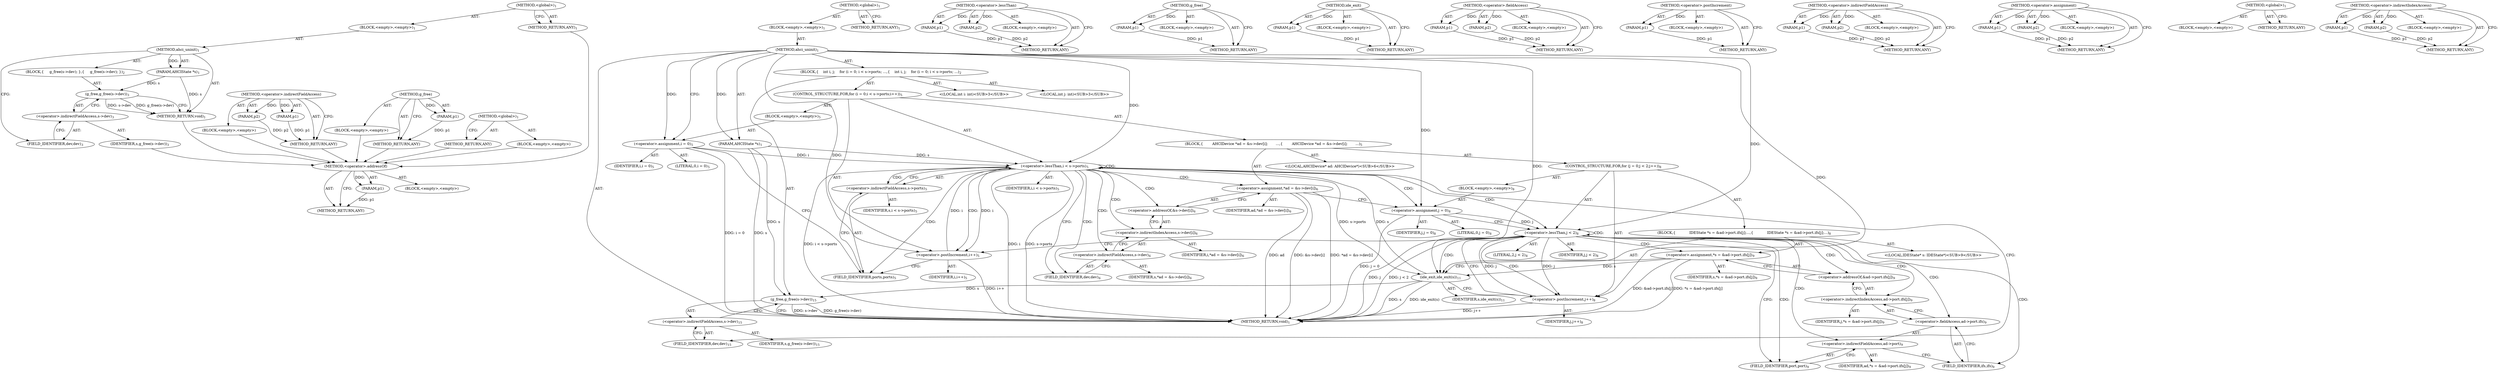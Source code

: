 digraph "&lt;operator&gt;.indirectIndexAccess" {
vulnerable_6 [label=<(METHOD,&lt;global&gt;)<SUB>1</SUB>>];
vulnerable_7 [label=<(BLOCK,&lt;empty&gt;,&lt;empty&gt;)<SUB>1</SUB>>];
vulnerable_8 [label=<(METHOD,ahci_uninit)<SUB>1</SUB>>];
vulnerable_9 [label=<(PARAM,AHCIState *s)<SUB>1</SUB>>];
vulnerable_10 [label=<(BLOCK,{
     g_free(s-&gt;dev);
 },{
     g_free(s-&gt;dev);
 })<SUB>2</SUB>>];
vulnerable_11 [label=<(g_free,g_free(s-&gt;dev))<SUB>3</SUB>>];
vulnerable_12 [label=<(&lt;operator&gt;.indirectFieldAccess,s-&gt;dev)<SUB>3</SUB>>];
vulnerable_13 [label=<(IDENTIFIER,s,g_free(s-&gt;dev))<SUB>3</SUB>>];
vulnerable_14 [label=<(FIELD_IDENTIFIER,dev,dev)<SUB>3</SUB>>];
vulnerable_15 [label=<(METHOD_RETURN,void)<SUB>1</SUB>>];
vulnerable_17 [label=<(METHOD_RETURN,ANY)<SUB>1</SUB>>];
vulnerable_36 [label=<(METHOD,&lt;operator&gt;.indirectFieldAccess)>];
vulnerable_37 [label=<(PARAM,p1)>];
vulnerable_38 [label=<(PARAM,p2)>];
vulnerable_39 [label=<(BLOCK,&lt;empty&gt;,&lt;empty&gt;)>];
vulnerable_40 [label=<(METHOD_RETURN,ANY)>];
vulnerable_32 [label=<(METHOD,g_free)>];
vulnerable_33 [label=<(PARAM,p1)>];
vulnerable_34 [label=<(BLOCK,&lt;empty&gt;,&lt;empty&gt;)>];
vulnerable_35 [label=<(METHOD_RETURN,ANY)>];
vulnerable_26 [label=<(METHOD,&lt;global&gt;)<SUB>1</SUB>>];
vulnerable_27 [label=<(BLOCK,&lt;empty&gt;,&lt;empty&gt;)>];
vulnerable_28 [label=<(METHOD_RETURN,ANY)>];
fixed_105 [label=<(METHOD,&lt;operator&gt;.addressOf)>];
fixed_106 [label=<(PARAM,p1)>];
fixed_107 [label=<(BLOCK,&lt;empty&gt;,&lt;empty&gt;)>];
fixed_108 [label=<(METHOD_RETURN,ANY)>];
fixed_6 [label=<(METHOD,&lt;global&gt;)<SUB>1</SUB>>];
fixed_7 [label=<(BLOCK,&lt;empty&gt;,&lt;empty&gt;)<SUB>1</SUB>>];
fixed_8 [label=<(METHOD,ahci_uninit)<SUB>1</SUB>>];
fixed_9 [label=<(PARAM,AHCIState *s)<SUB>1</SUB>>];
fixed_10 [label=<(BLOCK,{
    int i, j;

    for (i = 0; i &lt; s-&gt;ports; ...,{
    int i, j;

    for (i = 0; i &lt; s-&gt;ports; ...)<SUB>2</SUB>>];
fixed_11 [label="<(LOCAL,int i: int)<SUB>3</SUB>>"];
fixed_12 [label="<(LOCAL,int j: int)<SUB>3</SUB>>"];
fixed_13 [label=<(CONTROL_STRUCTURE,FOR,for (i = 0;i &lt; s-&gt;ports;i++))<SUB>5</SUB>>];
fixed_14 [label=<(BLOCK,&lt;empty&gt;,&lt;empty&gt;)<SUB>5</SUB>>];
fixed_15 [label=<(&lt;operator&gt;.assignment,i = 0)<SUB>5</SUB>>];
fixed_16 [label=<(IDENTIFIER,i,i = 0)<SUB>5</SUB>>];
fixed_17 [label=<(LITERAL,0,i = 0)<SUB>5</SUB>>];
fixed_18 [label=<(&lt;operator&gt;.lessThan,i &lt; s-&gt;ports)<SUB>5</SUB>>];
fixed_19 [label=<(IDENTIFIER,i,i &lt; s-&gt;ports)<SUB>5</SUB>>];
fixed_20 [label=<(&lt;operator&gt;.indirectFieldAccess,s-&gt;ports)<SUB>5</SUB>>];
fixed_21 [label=<(IDENTIFIER,s,i &lt; s-&gt;ports)<SUB>5</SUB>>];
fixed_22 [label=<(FIELD_IDENTIFIER,ports,ports)<SUB>5</SUB>>];
fixed_23 [label=<(&lt;operator&gt;.postIncrement,i++)<SUB>5</SUB>>];
fixed_24 [label=<(IDENTIFIER,i,i++)<SUB>5</SUB>>];
fixed_25 [label=<(BLOCK,{
        AHCIDevice *ad = &amp;s-&gt;dev[i];

       ...,{
        AHCIDevice *ad = &amp;s-&gt;dev[i];

       ...)<SUB>5</SUB>>];
fixed_26 [label="<(LOCAL,AHCIDevice* ad: AHCIDevice*)<SUB>6</SUB>>"];
fixed_27 [label=<(&lt;operator&gt;.assignment,*ad = &amp;s-&gt;dev[i])<SUB>6</SUB>>];
fixed_28 [label=<(IDENTIFIER,ad,*ad = &amp;s-&gt;dev[i])<SUB>6</SUB>>];
fixed_29 [label=<(&lt;operator&gt;.addressOf,&amp;s-&gt;dev[i])<SUB>6</SUB>>];
fixed_30 [label=<(&lt;operator&gt;.indirectIndexAccess,s-&gt;dev[i])<SUB>6</SUB>>];
fixed_31 [label=<(&lt;operator&gt;.indirectFieldAccess,s-&gt;dev)<SUB>6</SUB>>];
fixed_32 [label=<(IDENTIFIER,s,*ad = &amp;s-&gt;dev[i])<SUB>6</SUB>>];
fixed_33 [label=<(FIELD_IDENTIFIER,dev,dev)<SUB>6</SUB>>];
fixed_34 [label=<(IDENTIFIER,i,*ad = &amp;s-&gt;dev[i])<SUB>6</SUB>>];
fixed_35 [label=<(CONTROL_STRUCTURE,FOR,for (j = 0;j &lt; 2;j++))<SUB>8</SUB>>];
fixed_36 [label=<(BLOCK,&lt;empty&gt;,&lt;empty&gt;)<SUB>8</SUB>>];
fixed_37 [label=<(&lt;operator&gt;.assignment,j = 0)<SUB>8</SUB>>];
fixed_38 [label=<(IDENTIFIER,j,j = 0)<SUB>8</SUB>>];
fixed_39 [label=<(LITERAL,0,j = 0)<SUB>8</SUB>>];
fixed_40 [label=<(&lt;operator&gt;.lessThan,j &lt; 2)<SUB>8</SUB>>];
fixed_41 [label=<(IDENTIFIER,j,j &lt; 2)<SUB>8</SUB>>];
fixed_42 [label=<(LITERAL,2,j &lt; 2)<SUB>8</SUB>>];
fixed_43 [label=<(&lt;operator&gt;.postIncrement,j++)<SUB>8</SUB>>];
fixed_44 [label=<(IDENTIFIER,j,j++)<SUB>8</SUB>>];
fixed_45 [label=<(BLOCK,{
            IDEState *s = &amp;ad-&gt;port.ifs[j];

...,{
            IDEState *s = &amp;ad-&gt;port.ifs[j];

...)<SUB>8</SUB>>];
fixed_46 [label="<(LOCAL,IDEState* s: IDEState*)<SUB>9</SUB>>"];
fixed_47 [label=<(&lt;operator&gt;.assignment,*s = &amp;ad-&gt;port.ifs[j])<SUB>9</SUB>>];
fixed_48 [label=<(IDENTIFIER,s,*s = &amp;ad-&gt;port.ifs[j])<SUB>9</SUB>>];
fixed_49 [label=<(&lt;operator&gt;.addressOf,&amp;ad-&gt;port.ifs[j])<SUB>9</SUB>>];
fixed_50 [label=<(&lt;operator&gt;.indirectIndexAccess,ad-&gt;port.ifs[j])<SUB>9</SUB>>];
fixed_51 [label=<(&lt;operator&gt;.fieldAccess,ad-&gt;port.ifs)<SUB>9</SUB>>];
fixed_52 [label=<(&lt;operator&gt;.indirectFieldAccess,ad-&gt;port)<SUB>9</SUB>>];
fixed_53 [label=<(IDENTIFIER,ad,*s = &amp;ad-&gt;port.ifs[j])<SUB>9</SUB>>];
fixed_54 [label=<(FIELD_IDENTIFIER,port,port)<SUB>9</SUB>>];
fixed_55 [label=<(FIELD_IDENTIFIER,ifs,ifs)<SUB>9</SUB>>];
fixed_56 [label=<(IDENTIFIER,j,*s = &amp;ad-&gt;port.ifs[j])<SUB>9</SUB>>];
fixed_57 [label=<(ide_exit,ide_exit(s))<SUB>11</SUB>>];
fixed_58 [label=<(IDENTIFIER,s,ide_exit(s))<SUB>11</SUB>>];
fixed_59 [label=<(g_free,g_free(s-&gt;dev))<SUB>15</SUB>>];
fixed_60 [label=<(&lt;operator&gt;.indirectFieldAccess,s-&gt;dev)<SUB>15</SUB>>];
fixed_61 [label=<(IDENTIFIER,s,g_free(s-&gt;dev))<SUB>15</SUB>>];
fixed_62 [label=<(FIELD_IDENTIFIER,dev,dev)<SUB>15</SUB>>];
fixed_63 [label=<(METHOD_RETURN,void)<SUB>1</SUB>>];
fixed_65 [label=<(METHOD_RETURN,ANY)<SUB>1</SUB>>];
fixed_91 [label=<(METHOD,&lt;operator&gt;.lessThan)>];
fixed_92 [label=<(PARAM,p1)>];
fixed_93 [label=<(PARAM,p2)>];
fixed_94 [label=<(BLOCK,&lt;empty&gt;,&lt;empty&gt;)>];
fixed_95 [label=<(METHOD_RETURN,ANY)>];
fixed_123 [label=<(METHOD,g_free)>];
fixed_124 [label=<(PARAM,p1)>];
fixed_125 [label=<(BLOCK,&lt;empty&gt;,&lt;empty&gt;)>];
fixed_126 [label=<(METHOD_RETURN,ANY)>];
fixed_119 [label=<(METHOD,ide_exit)>];
fixed_120 [label=<(PARAM,p1)>];
fixed_121 [label=<(BLOCK,&lt;empty&gt;,&lt;empty&gt;)>];
fixed_122 [label=<(METHOD_RETURN,ANY)>];
fixed_114 [label=<(METHOD,&lt;operator&gt;.fieldAccess)>];
fixed_115 [label=<(PARAM,p1)>];
fixed_116 [label=<(PARAM,p2)>];
fixed_117 [label=<(BLOCK,&lt;empty&gt;,&lt;empty&gt;)>];
fixed_118 [label=<(METHOD_RETURN,ANY)>];
fixed_101 [label=<(METHOD,&lt;operator&gt;.postIncrement)>];
fixed_102 [label=<(PARAM,p1)>];
fixed_103 [label=<(BLOCK,&lt;empty&gt;,&lt;empty&gt;)>];
fixed_104 [label=<(METHOD_RETURN,ANY)>];
fixed_96 [label=<(METHOD,&lt;operator&gt;.indirectFieldAccess)>];
fixed_97 [label=<(PARAM,p1)>];
fixed_98 [label=<(PARAM,p2)>];
fixed_99 [label=<(BLOCK,&lt;empty&gt;,&lt;empty&gt;)>];
fixed_100 [label=<(METHOD_RETURN,ANY)>];
fixed_86 [label=<(METHOD,&lt;operator&gt;.assignment)>];
fixed_87 [label=<(PARAM,p1)>];
fixed_88 [label=<(PARAM,p2)>];
fixed_89 [label=<(BLOCK,&lt;empty&gt;,&lt;empty&gt;)>];
fixed_90 [label=<(METHOD_RETURN,ANY)>];
fixed_80 [label=<(METHOD,&lt;global&gt;)<SUB>1</SUB>>];
fixed_81 [label=<(BLOCK,&lt;empty&gt;,&lt;empty&gt;)>];
fixed_82 [label=<(METHOD_RETURN,ANY)>];
fixed_109 [label=<(METHOD,&lt;operator&gt;.indirectIndexAccess)>];
fixed_110 [label=<(PARAM,p1)>];
fixed_111 [label=<(PARAM,p2)>];
fixed_112 [label=<(BLOCK,&lt;empty&gt;,&lt;empty&gt;)>];
fixed_113 [label=<(METHOD_RETURN,ANY)>];
vulnerable_6 -> vulnerable_7  [key=0, label="AST: "];
vulnerable_6 -> vulnerable_17  [key=0, label="AST: "];
vulnerable_6 -> vulnerable_17  [key=1, label="CFG: "];
vulnerable_7 -> vulnerable_8  [key=0, label="AST: "];
vulnerable_8 -> vulnerable_9  [key=0, label="AST: "];
vulnerable_8 -> vulnerable_9  [key=1, label="DDG: "];
vulnerable_8 -> vulnerable_10  [key=0, label="AST: "];
vulnerable_8 -> vulnerable_15  [key=0, label="AST: "];
vulnerable_8 -> vulnerable_14  [key=0, label="CFG: "];
vulnerable_9 -> vulnerable_15  [key=0, label="DDG: s"];
vulnerable_9 -> vulnerable_11  [key=0, label="DDG: s"];
vulnerable_10 -> vulnerable_11  [key=0, label="AST: "];
vulnerable_11 -> vulnerable_12  [key=0, label="AST: "];
vulnerable_11 -> vulnerable_15  [key=0, label="CFG: "];
vulnerable_11 -> vulnerable_15  [key=1, label="DDG: s-&gt;dev"];
vulnerable_11 -> vulnerable_15  [key=2, label="DDG: g_free(s-&gt;dev)"];
vulnerable_12 -> vulnerable_13  [key=0, label="AST: "];
vulnerable_12 -> vulnerable_14  [key=0, label="AST: "];
vulnerable_12 -> vulnerable_11  [key=0, label="CFG: "];
vulnerable_13 -> fixed_105  [key=0];
vulnerable_14 -> vulnerable_12  [key=0, label="CFG: "];
vulnerable_15 -> fixed_105  [key=0];
vulnerable_17 -> fixed_105  [key=0];
vulnerable_36 -> vulnerable_37  [key=0, label="AST: "];
vulnerable_36 -> vulnerable_37  [key=1, label="DDG: "];
vulnerable_36 -> vulnerable_39  [key=0, label="AST: "];
vulnerable_36 -> vulnerable_38  [key=0, label="AST: "];
vulnerable_36 -> vulnerable_38  [key=1, label="DDG: "];
vulnerable_36 -> vulnerable_40  [key=0, label="AST: "];
vulnerable_36 -> vulnerable_40  [key=1, label="CFG: "];
vulnerable_37 -> vulnerable_40  [key=0, label="DDG: p1"];
vulnerable_38 -> vulnerable_40  [key=0, label="DDG: p2"];
vulnerable_39 -> fixed_105  [key=0];
vulnerable_40 -> fixed_105  [key=0];
vulnerable_32 -> vulnerable_33  [key=0, label="AST: "];
vulnerable_32 -> vulnerable_33  [key=1, label="DDG: "];
vulnerable_32 -> vulnerable_34  [key=0, label="AST: "];
vulnerable_32 -> vulnerable_35  [key=0, label="AST: "];
vulnerable_32 -> vulnerable_35  [key=1, label="CFG: "];
vulnerable_33 -> vulnerable_35  [key=0, label="DDG: p1"];
vulnerable_34 -> fixed_105  [key=0];
vulnerable_35 -> fixed_105  [key=0];
vulnerable_26 -> vulnerable_27  [key=0, label="AST: "];
vulnerable_26 -> vulnerable_28  [key=0, label="AST: "];
vulnerable_26 -> vulnerable_28  [key=1, label="CFG: "];
vulnerable_27 -> fixed_105  [key=0];
vulnerable_28 -> fixed_105  [key=0];
fixed_105 -> fixed_106  [key=0, label="AST: "];
fixed_105 -> fixed_106  [key=1, label="DDG: "];
fixed_105 -> fixed_107  [key=0, label="AST: "];
fixed_105 -> fixed_108  [key=0, label="AST: "];
fixed_105 -> fixed_108  [key=1, label="CFG: "];
fixed_106 -> fixed_108  [key=0, label="DDG: p1"];
fixed_6 -> fixed_7  [key=0, label="AST: "];
fixed_6 -> fixed_65  [key=0, label="AST: "];
fixed_6 -> fixed_65  [key=1, label="CFG: "];
fixed_7 -> fixed_8  [key=0, label="AST: "];
fixed_8 -> fixed_9  [key=0, label="AST: "];
fixed_8 -> fixed_9  [key=1, label="DDG: "];
fixed_8 -> fixed_10  [key=0, label="AST: "];
fixed_8 -> fixed_63  [key=0, label="AST: "];
fixed_8 -> fixed_15  [key=0, label="CFG: "];
fixed_8 -> fixed_15  [key=1, label="DDG: "];
fixed_8 -> fixed_18  [key=0, label="DDG: "];
fixed_8 -> fixed_23  [key=0, label="DDG: "];
fixed_8 -> fixed_37  [key=0, label="DDG: "];
fixed_8 -> fixed_40  [key=0, label="DDG: "];
fixed_8 -> fixed_43  [key=0, label="DDG: "];
fixed_8 -> fixed_57  [key=0, label="DDG: "];
fixed_9 -> fixed_63  [key=0, label="DDG: s"];
fixed_9 -> fixed_59  [key=0, label="DDG: s"];
fixed_9 -> fixed_18  [key=0, label="DDG: s"];
fixed_10 -> fixed_11  [key=0, label="AST: "];
fixed_10 -> fixed_12  [key=0, label="AST: "];
fixed_10 -> fixed_13  [key=0, label="AST: "];
fixed_10 -> fixed_59  [key=0, label="AST: "];
fixed_13 -> fixed_14  [key=0, label="AST: "];
fixed_13 -> fixed_18  [key=0, label="AST: "];
fixed_13 -> fixed_23  [key=0, label="AST: "];
fixed_13 -> fixed_25  [key=0, label="AST: "];
fixed_14 -> fixed_15  [key=0, label="AST: "];
fixed_15 -> fixed_16  [key=0, label="AST: "];
fixed_15 -> fixed_17  [key=0, label="AST: "];
fixed_15 -> fixed_22  [key=0, label="CFG: "];
fixed_15 -> fixed_63  [key=0, label="DDG: i = 0"];
fixed_15 -> fixed_18  [key=0, label="DDG: i"];
fixed_18 -> fixed_19  [key=0, label="AST: "];
fixed_18 -> fixed_20  [key=0, label="AST: "];
fixed_18 -> fixed_20  [key=1, label="CDG: "];
fixed_18 -> fixed_33  [key=0, label="CFG: "];
fixed_18 -> fixed_33  [key=1, label="CDG: "];
fixed_18 -> fixed_62  [key=0, label="CFG: "];
fixed_18 -> fixed_63  [key=0, label="DDG: i"];
fixed_18 -> fixed_63  [key=1, label="DDG: s-&gt;ports"];
fixed_18 -> fixed_63  [key=2, label="DDG: i &lt; s-&gt;ports"];
fixed_18 -> fixed_23  [key=0, label="DDG: i"];
fixed_18 -> fixed_23  [key=1, label="CDG: "];
fixed_18 -> fixed_57  [key=0, label="DDG: s-&gt;ports"];
fixed_18 -> fixed_30  [key=0, label="CDG: "];
fixed_18 -> fixed_37  [key=0, label="CDG: "];
fixed_18 -> fixed_22  [key=0, label="CDG: "];
fixed_18 -> fixed_27  [key=0, label="CDG: "];
fixed_18 -> fixed_40  [key=0, label="CDG: "];
fixed_18 -> fixed_29  [key=0, label="CDG: "];
fixed_18 -> fixed_18  [key=0, label="CDG: "];
fixed_18 -> fixed_31  [key=0, label="CDG: "];
fixed_20 -> fixed_21  [key=0, label="AST: "];
fixed_20 -> fixed_22  [key=0, label="AST: "];
fixed_20 -> fixed_18  [key=0, label="CFG: "];
fixed_22 -> fixed_20  [key=0, label="CFG: "];
fixed_23 -> fixed_24  [key=0, label="AST: "];
fixed_23 -> fixed_22  [key=0, label="CFG: "];
fixed_23 -> fixed_63  [key=0, label="DDG: i++"];
fixed_23 -> fixed_18  [key=0, label="DDG: i"];
fixed_25 -> fixed_26  [key=0, label="AST: "];
fixed_25 -> fixed_27  [key=0, label="AST: "];
fixed_25 -> fixed_35  [key=0, label="AST: "];
fixed_27 -> fixed_28  [key=0, label="AST: "];
fixed_27 -> fixed_29  [key=0, label="AST: "];
fixed_27 -> fixed_37  [key=0, label="CFG: "];
fixed_27 -> fixed_63  [key=0, label="DDG: ad"];
fixed_27 -> fixed_63  [key=1, label="DDG: &amp;s-&gt;dev[i]"];
fixed_27 -> fixed_63  [key=2, label="DDG: *ad = &amp;s-&gt;dev[i]"];
fixed_29 -> fixed_30  [key=0, label="AST: "];
fixed_29 -> fixed_27  [key=0, label="CFG: "];
fixed_30 -> fixed_31  [key=0, label="AST: "];
fixed_30 -> fixed_34  [key=0, label="AST: "];
fixed_30 -> fixed_29  [key=0, label="CFG: "];
fixed_31 -> fixed_32  [key=0, label="AST: "];
fixed_31 -> fixed_33  [key=0, label="AST: "];
fixed_31 -> fixed_30  [key=0, label="CFG: "];
fixed_33 -> fixed_31  [key=0, label="CFG: "];
fixed_35 -> fixed_36  [key=0, label="AST: "];
fixed_35 -> fixed_40  [key=0, label="AST: "];
fixed_35 -> fixed_43  [key=0, label="AST: "];
fixed_35 -> fixed_45  [key=0, label="AST: "];
fixed_36 -> fixed_37  [key=0, label="AST: "];
fixed_37 -> fixed_38  [key=0, label="AST: "];
fixed_37 -> fixed_39  [key=0, label="AST: "];
fixed_37 -> fixed_40  [key=0, label="CFG: "];
fixed_37 -> fixed_40  [key=1, label="DDG: j"];
fixed_37 -> fixed_63  [key=0, label="DDG: j = 0"];
fixed_40 -> fixed_41  [key=0, label="AST: "];
fixed_40 -> fixed_42  [key=0, label="AST: "];
fixed_40 -> fixed_54  [key=0, label="CFG: "];
fixed_40 -> fixed_54  [key=1, label="CDG: "];
fixed_40 -> fixed_23  [key=0, label="CFG: "];
fixed_40 -> fixed_63  [key=0, label="DDG: j"];
fixed_40 -> fixed_63  [key=1, label="DDG: j &lt; 2"];
fixed_40 -> fixed_43  [key=0, label="DDG: j"];
fixed_40 -> fixed_43  [key=1, label="CDG: "];
fixed_40 -> fixed_47  [key=0, label="CDG: "];
fixed_40 -> fixed_49  [key=0, label="CDG: "];
fixed_40 -> fixed_51  [key=0, label="CDG: "];
fixed_40 -> fixed_57  [key=0, label="CDG: "];
fixed_40 -> fixed_52  [key=0, label="CDG: "];
fixed_40 -> fixed_40  [key=0, label="CDG: "];
fixed_40 -> fixed_50  [key=0, label="CDG: "];
fixed_40 -> fixed_55  [key=0, label="CDG: "];
fixed_43 -> fixed_44  [key=0, label="AST: "];
fixed_43 -> fixed_40  [key=0, label="CFG: "];
fixed_43 -> fixed_40  [key=1, label="DDG: j"];
fixed_43 -> fixed_63  [key=0, label="DDG: j++"];
fixed_45 -> fixed_46  [key=0, label="AST: "];
fixed_45 -> fixed_47  [key=0, label="AST: "];
fixed_45 -> fixed_57  [key=0, label="AST: "];
fixed_47 -> fixed_48  [key=0, label="AST: "];
fixed_47 -> fixed_49  [key=0, label="AST: "];
fixed_47 -> fixed_57  [key=0, label="CFG: "];
fixed_47 -> fixed_57  [key=1, label="DDG: s"];
fixed_47 -> fixed_63  [key=0, label="DDG: &amp;ad-&gt;port.ifs[j]"];
fixed_47 -> fixed_63  [key=1, label="DDG: *s = &amp;ad-&gt;port.ifs[j]"];
fixed_49 -> fixed_50  [key=0, label="AST: "];
fixed_49 -> fixed_47  [key=0, label="CFG: "];
fixed_50 -> fixed_51  [key=0, label="AST: "];
fixed_50 -> fixed_56  [key=0, label="AST: "];
fixed_50 -> fixed_49  [key=0, label="CFG: "];
fixed_51 -> fixed_52  [key=0, label="AST: "];
fixed_51 -> fixed_55  [key=0, label="AST: "];
fixed_51 -> fixed_50  [key=0, label="CFG: "];
fixed_52 -> fixed_53  [key=0, label="AST: "];
fixed_52 -> fixed_54  [key=0, label="AST: "];
fixed_52 -> fixed_55  [key=0, label="CFG: "];
fixed_54 -> fixed_52  [key=0, label="CFG: "];
fixed_55 -> fixed_51  [key=0, label="CFG: "];
fixed_57 -> fixed_58  [key=0, label="AST: "];
fixed_57 -> fixed_43  [key=0, label="CFG: "];
fixed_57 -> fixed_63  [key=0, label="DDG: s"];
fixed_57 -> fixed_63  [key=1, label="DDG: ide_exit(s)"];
fixed_57 -> fixed_59  [key=0, label="DDG: s"];
fixed_57 -> fixed_18  [key=0, label="DDG: s"];
fixed_59 -> fixed_60  [key=0, label="AST: "];
fixed_59 -> fixed_63  [key=0, label="CFG: "];
fixed_59 -> fixed_63  [key=1, label="DDG: s-&gt;dev"];
fixed_59 -> fixed_63  [key=2, label="DDG: g_free(s-&gt;dev)"];
fixed_60 -> fixed_61  [key=0, label="AST: "];
fixed_60 -> fixed_62  [key=0, label="AST: "];
fixed_60 -> fixed_59  [key=0, label="CFG: "];
fixed_62 -> fixed_60  [key=0, label="CFG: "];
fixed_91 -> fixed_92  [key=0, label="AST: "];
fixed_91 -> fixed_92  [key=1, label="DDG: "];
fixed_91 -> fixed_94  [key=0, label="AST: "];
fixed_91 -> fixed_93  [key=0, label="AST: "];
fixed_91 -> fixed_93  [key=1, label="DDG: "];
fixed_91 -> fixed_95  [key=0, label="AST: "];
fixed_91 -> fixed_95  [key=1, label="CFG: "];
fixed_92 -> fixed_95  [key=0, label="DDG: p1"];
fixed_93 -> fixed_95  [key=0, label="DDG: p2"];
fixed_123 -> fixed_124  [key=0, label="AST: "];
fixed_123 -> fixed_124  [key=1, label="DDG: "];
fixed_123 -> fixed_125  [key=0, label="AST: "];
fixed_123 -> fixed_126  [key=0, label="AST: "];
fixed_123 -> fixed_126  [key=1, label="CFG: "];
fixed_124 -> fixed_126  [key=0, label="DDG: p1"];
fixed_119 -> fixed_120  [key=0, label="AST: "];
fixed_119 -> fixed_120  [key=1, label="DDG: "];
fixed_119 -> fixed_121  [key=0, label="AST: "];
fixed_119 -> fixed_122  [key=0, label="AST: "];
fixed_119 -> fixed_122  [key=1, label="CFG: "];
fixed_120 -> fixed_122  [key=0, label="DDG: p1"];
fixed_114 -> fixed_115  [key=0, label="AST: "];
fixed_114 -> fixed_115  [key=1, label="DDG: "];
fixed_114 -> fixed_117  [key=0, label="AST: "];
fixed_114 -> fixed_116  [key=0, label="AST: "];
fixed_114 -> fixed_116  [key=1, label="DDG: "];
fixed_114 -> fixed_118  [key=0, label="AST: "];
fixed_114 -> fixed_118  [key=1, label="CFG: "];
fixed_115 -> fixed_118  [key=0, label="DDG: p1"];
fixed_116 -> fixed_118  [key=0, label="DDG: p2"];
fixed_101 -> fixed_102  [key=0, label="AST: "];
fixed_101 -> fixed_102  [key=1, label="DDG: "];
fixed_101 -> fixed_103  [key=0, label="AST: "];
fixed_101 -> fixed_104  [key=0, label="AST: "];
fixed_101 -> fixed_104  [key=1, label="CFG: "];
fixed_102 -> fixed_104  [key=0, label="DDG: p1"];
fixed_96 -> fixed_97  [key=0, label="AST: "];
fixed_96 -> fixed_97  [key=1, label="DDG: "];
fixed_96 -> fixed_99  [key=0, label="AST: "];
fixed_96 -> fixed_98  [key=0, label="AST: "];
fixed_96 -> fixed_98  [key=1, label="DDG: "];
fixed_96 -> fixed_100  [key=0, label="AST: "];
fixed_96 -> fixed_100  [key=1, label="CFG: "];
fixed_97 -> fixed_100  [key=0, label="DDG: p1"];
fixed_98 -> fixed_100  [key=0, label="DDG: p2"];
fixed_86 -> fixed_87  [key=0, label="AST: "];
fixed_86 -> fixed_87  [key=1, label="DDG: "];
fixed_86 -> fixed_89  [key=0, label="AST: "];
fixed_86 -> fixed_88  [key=0, label="AST: "];
fixed_86 -> fixed_88  [key=1, label="DDG: "];
fixed_86 -> fixed_90  [key=0, label="AST: "];
fixed_86 -> fixed_90  [key=1, label="CFG: "];
fixed_87 -> fixed_90  [key=0, label="DDG: p1"];
fixed_88 -> fixed_90  [key=0, label="DDG: p2"];
fixed_80 -> fixed_81  [key=0, label="AST: "];
fixed_80 -> fixed_82  [key=0, label="AST: "];
fixed_80 -> fixed_82  [key=1, label="CFG: "];
fixed_109 -> fixed_110  [key=0, label="AST: "];
fixed_109 -> fixed_110  [key=1, label="DDG: "];
fixed_109 -> fixed_112  [key=0, label="AST: "];
fixed_109 -> fixed_111  [key=0, label="AST: "];
fixed_109 -> fixed_111  [key=1, label="DDG: "];
fixed_109 -> fixed_113  [key=0, label="AST: "];
fixed_109 -> fixed_113  [key=1, label="CFG: "];
fixed_110 -> fixed_113  [key=0, label="DDG: p1"];
fixed_111 -> fixed_113  [key=0, label="DDG: p2"];
}
